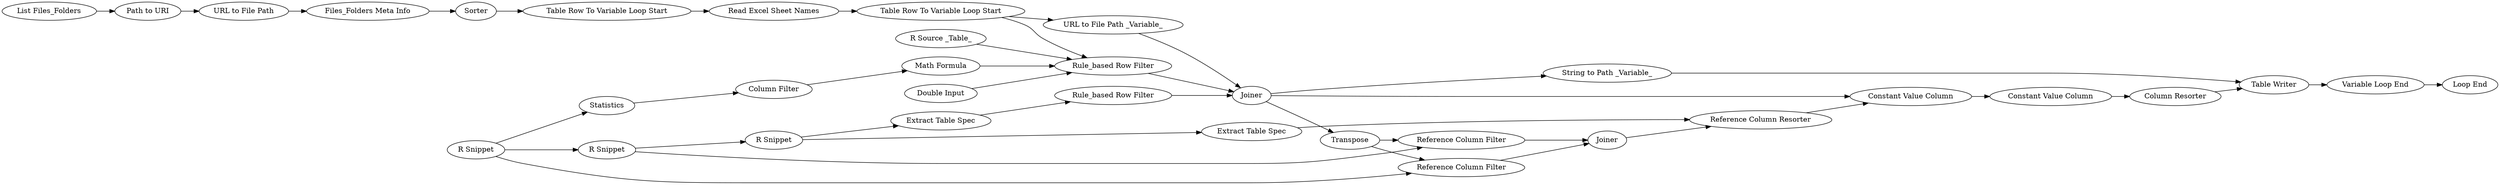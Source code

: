 digraph {
	35 -> 42
	26 -> 57
	46 -> 51
	17 -> 61
	35 -> 38
	45 -> 51
	42 -> 43
	41 -> 46
	57 -> 58
	51 -> 48
	34 -> 35
	59 -> 39
	60 -> 56
	28 -> 34
	36 -> 39
	39 -> 50
	33 -> 36
	63 -> 64
	14 -> 50
	38 -> 48
	34 -> 46
	56 -> 26
	54 -> 55
	58 -> 59
	31 -> 39
	41 -> 45
	28 -> 32
	50 -> 41
	15 -> 16
	55 -> 60
	61 -> 63
	43 -> 50
	48 -> 15
	50 -> 62
	40 -> 39
	28 -> 45
	50 -> 15
	32 -> 33
	62 -> 61
	59 -> 14
	16 -> 17
	57 [label="Table Row To Variable Loop Start"]
	55 [label="Path to URI"]
	26 [label=Sorter]
	58 [label="Read Excel Sheet Names"]
	17 [label="Column Resorter"]
	64 [label="Loop End"]
	41 [label=Transpose]
	31 [label="R Source _Table_"]
	51 [label=Joiner]
	56 [label="Files_Folders Meta Info"]
	15 [label="Constant Value Column"]
	54 [label="List Files_Folders"]
	59 [label="Table Row To Variable Loop Start"]
	16 [label="Constant Value Column"]
	48 [label="Reference Column Resorter"]
	50 [label=Joiner]
	42 [label="Extract Table Spec"]
	28 [label="R Snippet"]
	61 [label="Table Writer"]
	63 [label="Variable Loop End"]
	14 [label="URL to File Path _Variable_"]
	38 [label="Extract Table Spec"]
	60 [label="URL to File Path"]
	43 [label="Rule_based Row Filter"]
	35 [label="R Snippet"]
	34 [label="R Snippet"]
	62 [label="String to Path _Variable_"]
	36 [label="Math Formula"]
	46 [label="Reference Column Filter"]
	40 [label="Double Input"]
	39 [label="Rule_based Row Filter"]
	33 [label="Column Filter"]
	32 [label=Statistics]
	45 [label="Reference Column Filter"]
	rankdir=LR
}
